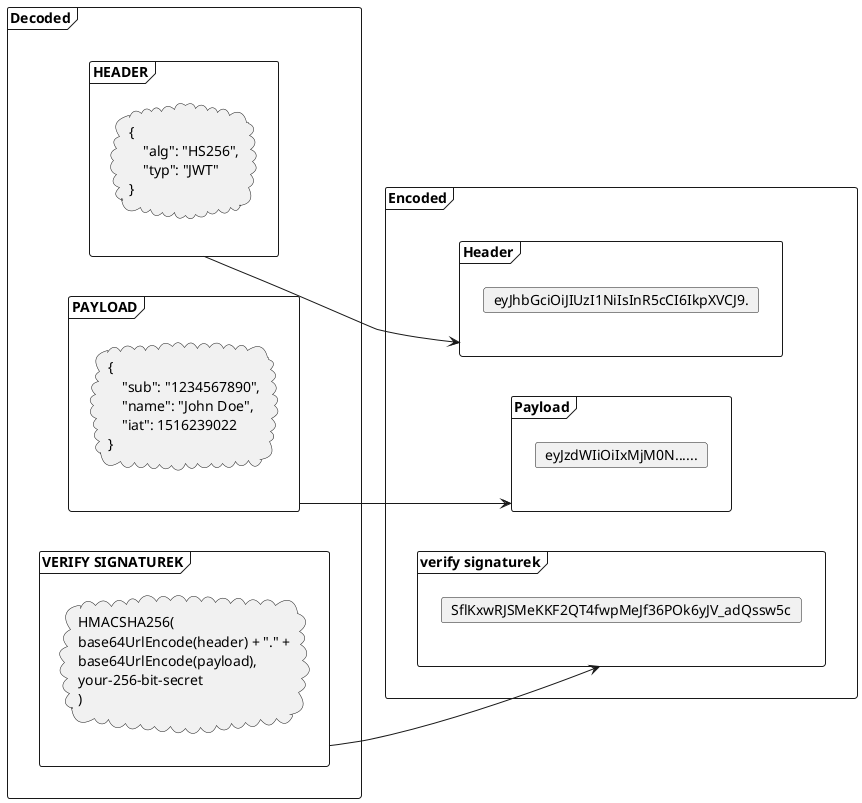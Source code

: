 @startuml
left to right direction

frame Encoded {
    frame Header {
        card "eyJhbGciOiJIUzI1NiIsInR5cCI6IkpXVCJ9."
    }
    frame Payload {
        card "eyJzdWIiOiIxMjM0N......"
    }

    frame vs as "verify signaturek" {
        card SflKxwRJSMeKKF2QT4fwpMeJf36POk6yJV_adQssw5c
    }
}
frame Decoded {
    frame hd  as "HEADER" {
        cloud c1 [
        {
            "alg": "HS256",
            "typ": "JWT"
        }
        ]
    }
    frame PAYLOAD {
        cloud c2 [
        {
            "sub": "1234567890",
            "name": "John Doe",
            "iat": 1516239022
        }
        ]
    }

    frame VS as "VERIFY SIGNATUREK" {
        cloud c3 [
        HMACSHA256(
        base64UrlEncode(header) + "." +
        base64UrlEncode(payload),
        your-256-bit-secret
        )
        ]
    }
}

hd --> Header
PAYLOAD --> Payload
VS --> vs

@enduml